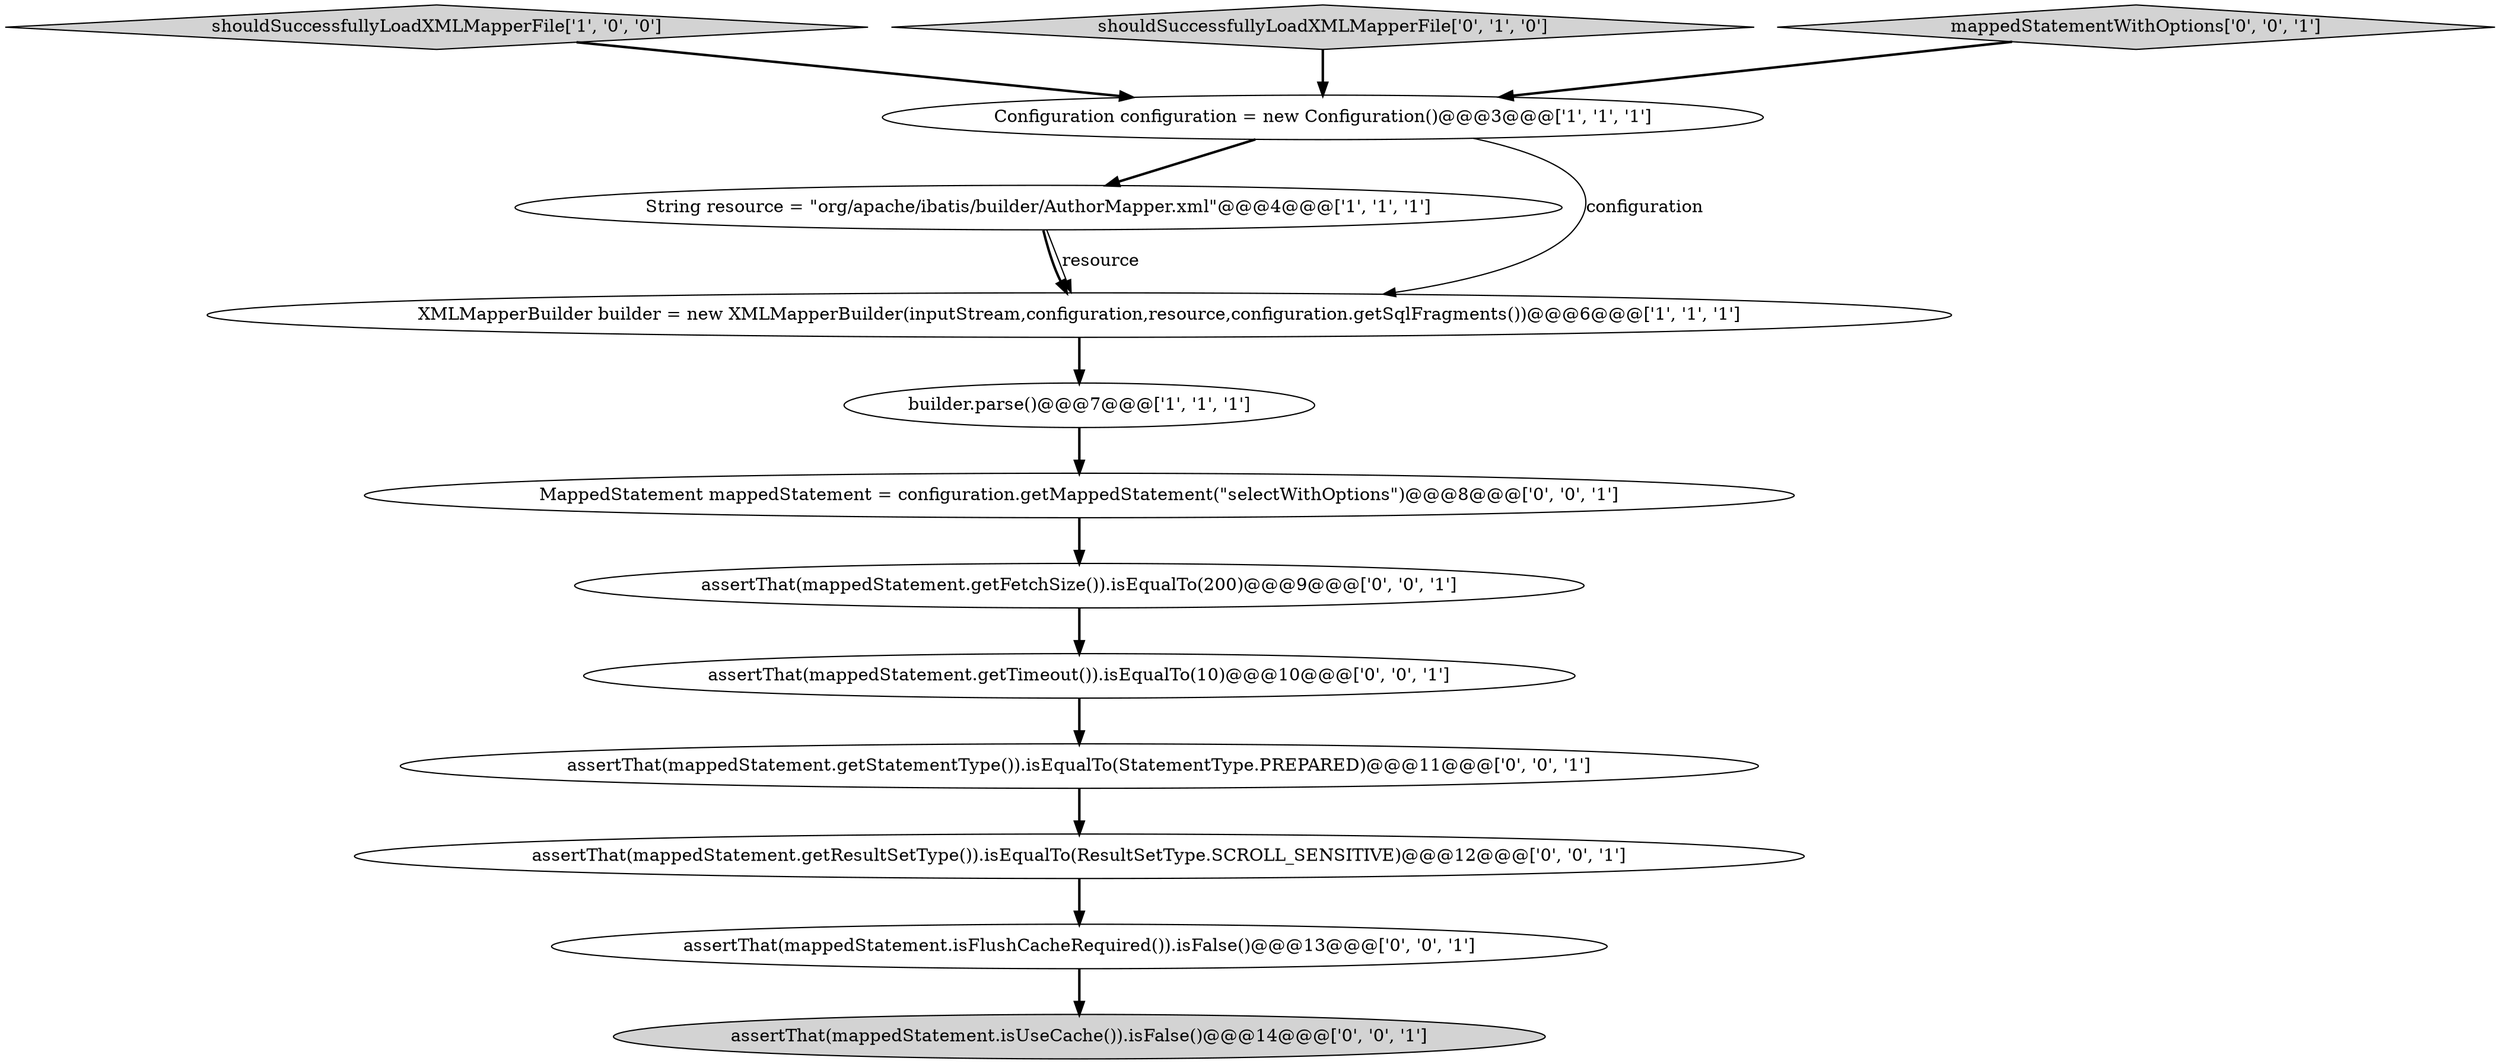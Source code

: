 digraph {
13 [style = filled, label = "assertThat(mappedStatement.getTimeout()).isEqualTo(10)@@@10@@@['0', '0', '1']", fillcolor = white, shape = ellipse image = "AAA0AAABBB3BBB"];
0 [style = filled, label = "shouldSuccessfullyLoadXMLMapperFile['1', '0', '0']", fillcolor = lightgray, shape = diamond image = "AAA0AAABBB1BBB"];
1 [style = filled, label = "String resource = \"org/apache/ibatis/builder/AuthorMapper.xml\"@@@4@@@['1', '1', '1']", fillcolor = white, shape = ellipse image = "AAA0AAABBB1BBB"];
2 [style = filled, label = "Configuration configuration = new Configuration()@@@3@@@['1', '1', '1']", fillcolor = white, shape = ellipse image = "AAA0AAABBB1BBB"];
4 [style = filled, label = "XMLMapperBuilder builder = new XMLMapperBuilder(inputStream,configuration,resource,configuration.getSqlFragments())@@@6@@@['1', '1', '1']", fillcolor = white, shape = ellipse image = "AAA0AAABBB1BBB"];
6 [style = filled, label = "assertThat(mappedStatement.getStatementType()).isEqualTo(StatementType.PREPARED)@@@11@@@['0', '0', '1']", fillcolor = white, shape = ellipse image = "AAA0AAABBB3BBB"];
3 [style = filled, label = "builder.parse()@@@7@@@['1', '1', '1']", fillcolor = white, shape = ellipse image = "AAA0AAABBB1BBB"];
7 [style = filled, label = "MappedStatement mappedStatement = configuration.getMappedStatement(\"selectWithOptions\")@@@8@@@['0', '0', '1']", fillcolor = white, shape = ellipse image = "AAA0AAABBB3BBB"];
5 [style = filled, label = "shouldSuccessfullyLoadXMLMapperFile['0', '1', '0']", fillcolor = lightgray, shape = diamond image = "AAA0AAABBB2BBB"];
8 [style = filled, label = "assertThat(mappedStatement.isFlushCacheRequired()).isFalse()@@@13@@@['0', '0', '1']", fillcolor = white, shape = ellipse image = "AAA0AAABBB3BBB"];
9 [style = filled, label = "assertThat(mappedStatement.isUseCache()).isFalse()@@@14@@@['0', '0', '1']", fillcolor = lightgray, shape = ellipse image = "AAA0AAABBB3BBB"];
11 [style = filled, label = "assertThat(mappedStatement.getResultSetType()).isEqualTo(ResultSetType.SCROLL_SENSITIVE)@@@12@@@['0', '0', '1']", fillcolor = white, shape = ellipse image = "AAA0AAABBB3BBB"];
10 [style = filled, label = "assertThat(mappedStatement.getFetchSize()).isEqualTo(200)@@@9@@@['0', '0', '1']", fillcolor = white, shape = ellipse image = "AAA0AAABBB3BBB"];
12 [style = filled, label = "mappedStatementWithOptions['0', '0', '1']", fillcolor = lightgray, shape = diamond image = "AAA0AAABBB3BBB"];
11->8 [style = bold, label=""];
4->3 [style = bold, label=""];
1->4 [style = bold, label=""];
5->2 [style = bold, label=""];
12->2 [style = bold, label=""];
13->6 [style = bold, label=""];
1->4 [style = solid, label="resource"];
10->13 [style = bold, label=""];
3->7 [style = bold, label=""];
7->10 [style = bold, label=""];
2->4 [style = solid, label="configuration"];
2->1 [style = bold, label=""];
6->11 [style = bold, label=""];
0->2 [style = bold, label=""];
8->9 [style = bold, label=""];
}
